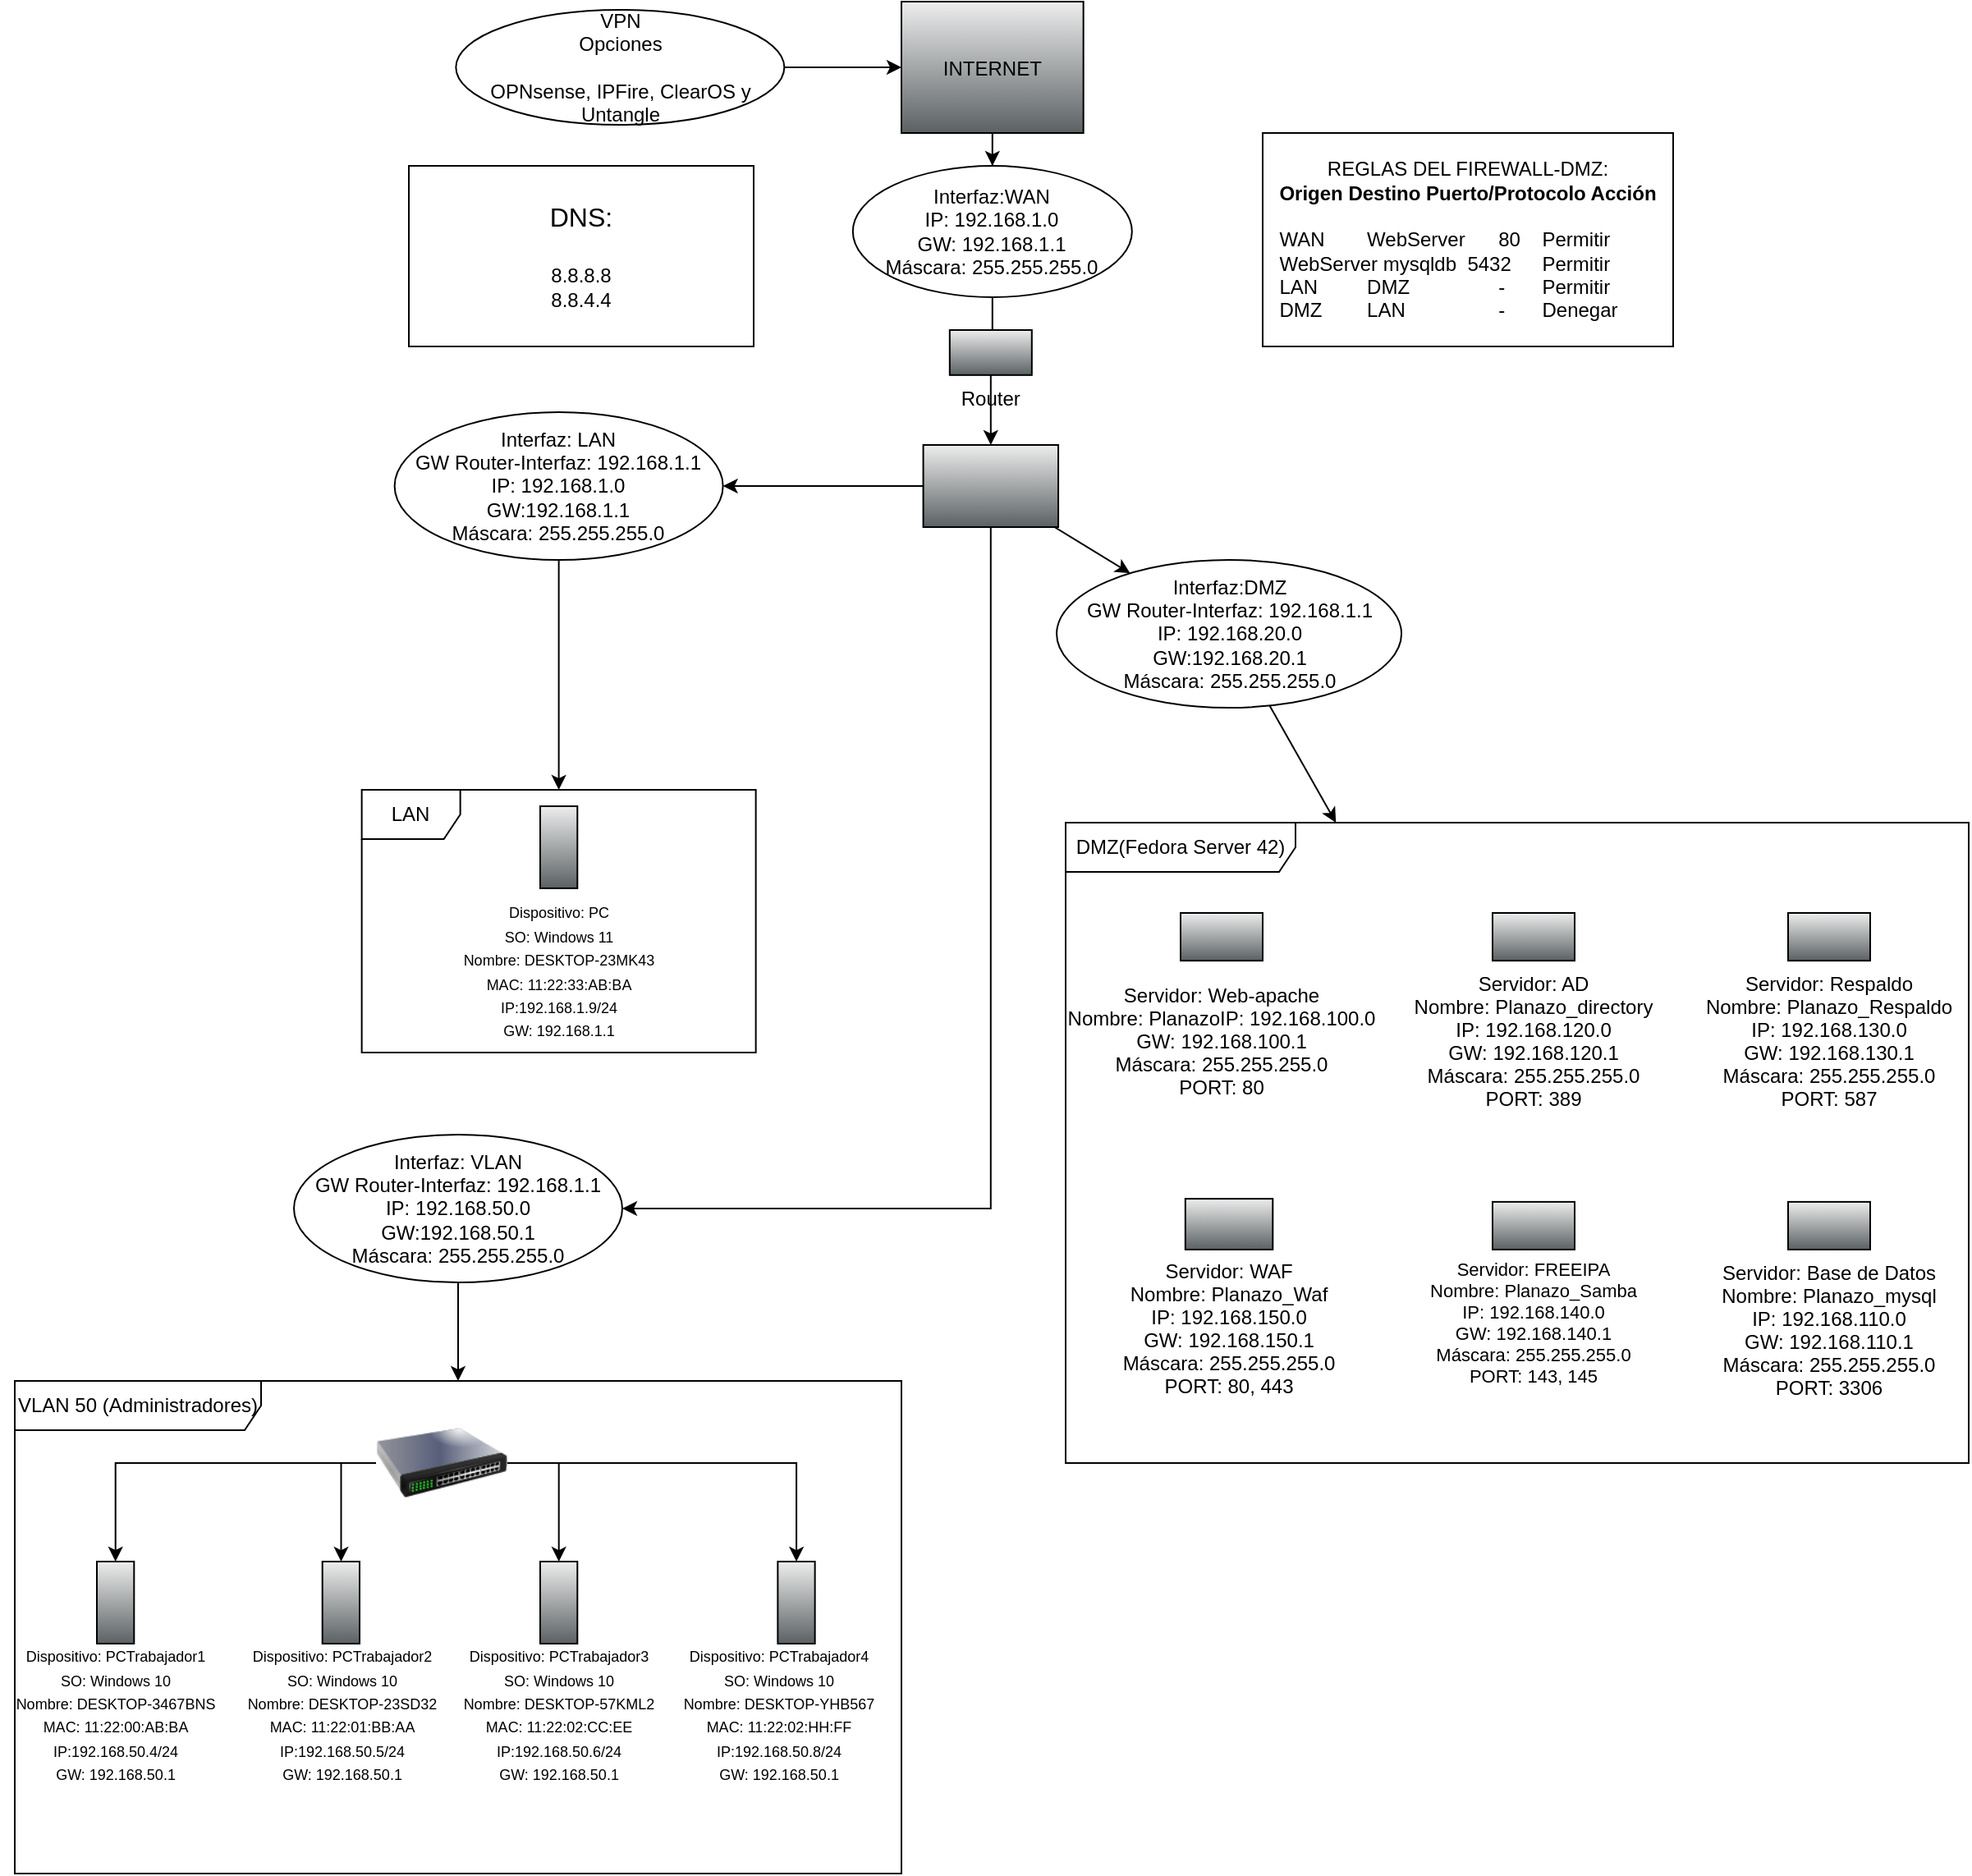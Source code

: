 <mxfile version="28.1.0">
  <diagram name="Página-1" id="G03CkZAJwKk-HV-nEweV">
    <mxGraphModel grid="1" page="1" gridSize="10" guides="1" tooltips="1" connect="1" arrows="1" fold="1" pageScale="1" pageWidth="827" pageHeight="1169" math="0" shadow="0">
      <root>
        <mxCell id="0" />
        <mxCell id="1" parent="0" />
        <mxCell id="Rk5GAGyZ7KptpBcwDOgF-7" value="" style="edgeStyle=orthogonalEdgeStyle;rounded=0;orthogonalLoop=1;jettySize=auto;html=1;" edge="1" parent="1" source="Rk5GAGyZ7KptpBcwDOgF-1" target="Rk5GAGyZ7KptpBcwDOgF-9">
          <mxGeometry relative="1" as="geometry" />
        </mxCell>
        <mxCell id="Rk5GAGyZ7KptpBcwDOgF-1" value="INTERNET" style="shape=mxgraph.networks2.icon;aspect=fixed;fillColor=#EDEDED;strokeColor=#000000;gradientColor=#5B6163;network2IconShadow=1;network2bgFillColor=none;network2Icon=mxgraph.networks2.cloud;network2IconYOffset=-0.08;network2IconW=1.0;network2IconH=0.722;" vertex="1" parent="1">
          <mxGeometry x="330" y="10" width="110.82" height="80" as="geometry" />
        </mxCell>
        <mxCell id="Rk5GAGyZ7KptpBcwDOgF-13" value="" style="rounded=0;orthogonalLoop=1;jettySize=auto;html=1;exitX=0.495;exitY=0.52;exitDx=0;exitDy=0;exitPerimeter=0;" edge="1" parent="1" source="Rk5GAGyZ7KptpBcwDOgF-2" target="Rk5GAGyZ7KptpBcwDOgF-11">
          <mxGeometry relative="1" as="geometry" />
        </mxCell>
        <mxCell id="FVb7WY84SwMxEHU1vC-Q-52" value="" style="edgeStyle=orthogonalEdgeStyle;rounded=0;orthogonalLoop=1;jettySize=auto;html=1;" edge="1" parent="1" source="Rk5GAGyZ7KptpBcwDOgF-2" target="Rk5GAGyZ7KptpBcwDOgF-15">
          <mxGeometry relative="1" as="geometry" />
        </mxCell>
        <mxCell id="Rk5GAGyZ7KptpBcwDOgF-2" value="" style="shape=mxgraph.networks2.icon;aspect=fixed;fillColor=#EDEDED;strokeColor=#000000;gradientColor=#5B6163;network2IconShadow=1;network2bgFillColor=none;network2Icon=mxgraph.networks2.firewall;network2IconXOffset=0.0;network2IconYOffset=0.0;network2IconW=1;network2IconH=0.608;" vertex="1" parent="1">
          <mxGeometry x="343.29" y="280" width="82.24" height="50" as="geometry" />
        </mxCell>
        <mxCell id="Rk5GAGyZ7KptpBcwDOgF-6" value="DMZ(Fedora Server 42)" style="shape=umlFrame;whiteSpace=wrap;html=1;pointerEvents=0;width=140;height=30;" vertex="1" parent="1">
          <mxGeometry x="430" y="510" width="550" height="390" as="geometry" />
        </mxCell>
        <mxCell id="FVb7WY84SwMxEHU1vC-Q-51" value="" style="edgeStyle=orthogonalEdgeStyle;rounded=0;orthogonalLoop=1;jettySize=auto;html=1;" edge="1" parent="1" source="Rk5GAGyZ7KptpBcwDOgF-2" target="FVb7WY84SwMxEHU1vC-Q-13">
          <mxGeometry relative="1" as="geometry">
            <mxPoint x="369.966" y="360" as="sourcePoint" />
            <Array as="points">
              <mxPoint x="384" y="745" />
            </Array>
          </mxGeometry>
        </mxCell>
        <mxCell id="Rk5GAGyZ7KptpBcwDOgF-9" value="&lt;div&gt;Interfaz:WAN&lt;/div&gt;&lt;div&gt;IP: 192.168.1.0&lt;/div&gt;&lt;div&gt;GW: 192.168.1.1&lt;/div&gt;&lt;div&gt;Máscara: 255.255.255.0&lt;/div&gt;" style="ellipse;whiteSpace=wrap;html=1;" vertex="1" parent="1">
          <mxGeometry x="300.41" y="110" width="170" height="80" as="geometry" />
        </mxCell>
        <mxCell id="Rk5GAGyZ7KptpBcwDOgF-14" value="" style="rounded=0;orthogonalLoop=1;jettySize=auto;html=1;" edge="1" parent="1" source="Rk5GAGyZ7KptpBcwDOgF-11" target="Rk5GAGyZ7KptpBcwDOgF-6">
          <mxGeometry relative="1" as="geometry" />
        </mxCell>
        <mxCell id="Rk5GAGyZ7KptpBcwDOgF-11" value="&lt;div&gt;Interfaz:DMZ&lt;/div&gt;&lt;div&gt;GW Router-Interfaz: 192.168.1.1 &lt;br&gt;&lt;/div&gt;&lt;div&gt;IP: 192.168.20.0&lt;/div&gt;&lt;div&gt;GW:192.168.20.1&lt;/div&gt;&lt;div&gt;Máscara: 255.255.255.0&lt;/div&gt;" style="ellipse;whiteSpace=wrap;html=1;" vertex="1" parent="1">
          <mxGeometry x="424.53" y="350" width="210" height="90" as="geometry" />
        </mxCell>
        <mxCell id="Rk5GAGyZ7KptpBcwDOgF-22" value="" style="edgeStyle=orthogonalEdgeStyle;rounded=0;orthogonalLoop=1;jettySize=auto;html=1;" edge="1" parent="1" source="Rk5GAGyZ7KptpBcwDOgF-15" target="Rk5GAGyZ7KptpBcwDOgF-17">
          <mxGeometry relative="1" as="geometry" />
        </mxCell>
        <mxCell id="Rk5GAGyZ7KptpBcwDOgF-15" value="&lt;div&gt;Interfaz: LAN&lt;/div&gt;&lt;div&gt;GW Router-Interfaz: 192.168.1.1 &lt;br&gt;&lt;/div&gt;&lt;div&gt;IP: 192.168.1.0&lt;/div&gt;&lt;div&gt;GW:192.168.1.1&lt;/div&gt;&lt;div&gt;Máscara: 255.255.255.0&lt;/div&gt;" style="ellipse;whiteSpace=wrap;html=1;" vertex="1" parent="1">
          <mxGeometry x="21.32" y="260" width="200" height="90" as="geometry" />
        </mxCell>
        <mxCell id="Rk5GAGyZ7KptpBcwDOgF-17" value="LAN" style="shape=umlFrame;whiteSpace=wrap;html=1;pointerEvents=0;" vertex="1" parent="1">
          <mxGeometry x="1.32" y="490" width="240" height="160" as="geometry" />
        </mxCell>
        <mxCell id="Rk5GAGyZ7KptpBcwDOgF-19" value="" style="shape=mxgraph.networks2.icon;aspect=fixed;fillColor=#EDEDED;strokeColor=#000000;gradientColor=#5B6163;network2IconShadow=1;network2bgFillColor=none;network2Icon=mxgraph.networks2.desktop_pc;network2IconXOffset=-0.003;network2IconYOffset=0.0;network2IconW=0.453;network2IconH=1.0;" vertex="1" parent="1">
          <mxGeometry x="110.0" y="500" width="22.65" height="49.975" as="geometry" />
        </mxCell>
        <mxCell id="Rk5GAGyZ7KptpBcwDOgF-20" value="&lt;div&gt;&lt;font style=&quot;font-size: 9px;&quot;&gt;Dispositivo: PC&lt;/font&gt;&lt;/div&gt;&lt;div&gt;&lt;font style=&quot;font-size: 9px;&quot;&gt;SO: Windows 11&lt;/font&gt;&lt;/div&gt;&lt;div&gt;&lt;font style=&quot;font-size: 9px;&quot;&gt;Nombre: DESKTOP-23MK43&lt;/font&gt;&lt;/div&gt;&lt;div&gt;&lt;font style=&quot;font-size: 9px;&quot;&gt;MAC: 11:22:33:AB:BA&lt;/font&gt;&lt;/div&gt;&lt;div&gt;&lt;font style=&quot;font-size: 9px;&quot;&gt;IP:192.168.1.9/24&lt;/font&gt;&lt;/div&gt;&lt;div&gt;&lt;font style=&quot;font-size: 9px;&quot;&gt;GW: 192.168.1.1&lt;/font&gt;&lt;/div&gt;" style="text;html=1;align=center;verticalAlign=middle;resizable=0;points=[];autosize=1;strokeColor=none;fillColor=none;" vertex="1" parent="1">
          <mxGeometry x="51.33" y="549.97" width="140" height="100" as="geometry" />
        </mxCell>
        <mxCell id="Rk5GAGyZ7KptpBcwDOgF-23" value="&#xa;&#xa;&#xa;&#xa;&#xa;&#xa;&#xa;&#xa;&#xa;Servidor: Base de Datos&#xa;Nombre: Planazo_mysql&#xa;IP: 192.168.110.0&#xa;GW: 192.168.110.1&#xa;Máscara: 255.255.255.0&#xa;PORT: 3306" style="fillColorStyles=neutralFill;neutralFill=#9DA6A8;shape=mxgraph.networks2.icon;aspect=fixed;fillColor=#EDEDED;strokeColor=#000000;gradientColor=#5B6163;network2IconShadow=1;network2bgFillColor=none;network2Icon=mxgraph.networks2.server;network2IconW=1.0;network2IconH=0.581;" vertex="1" parent="1">
          <mxGeometry x="870" y="740.94" width="50.005" height="29.06" as="geometry" />
        </mxCell>
        <mxCell id="Rk5GAGyZ7KptpBcwDOgF-24" value="&#xa;&#xa;&#xa;&#xa;&#xa;&#xa;&#xa;&#xa;&#xa;Servidor: FREEIPA&#xa;Nombre: Planazo_Samba&#xa;IP: 192.168.140.0&#xa;GW: 192.168.140.1&#xa;Máscara: 255.255.255.0&#xa;PORT: 143, 145" style="fillColorStyles=neutralFill;neutralFill=#9DA6A8;shape=mxgraph.networks2.icon;aspect=fixed;fillColor=#EDEDED;strokeColor=#000000;gradientColor=#5B6163;network2IconShadow=1;network2bgFillColor=none;network2Icon=mxgraph.networks2.server;network2IconW=1.0;network2IconH=0.581;fontSize=11;verticalAlign=middle;" vertex="1" parent="1">
          <mxGeometry x="690" y="740.94" width="50.005" height="29.06" as="geometry" />
        </mxCell>
        <mxCell id="Rk5GAGyZ7KptpBcwDOgF-25" value="&#xa;&#xa;&#xa;&#xa;&#xa;&#xa;&#xa;&#xa;&#xa;Servidor: Web-apache&#xa;Nombre: PlanazoIP: 192.168.100.0&#xa;GW: 192.168.100.1&#xa;Máscara: 255.255.255.0&#xa;PORT: 80" style="fillColorStyles=neutralFill;neutralFill=#9DA6A8;shape=mxgraph.networks2.icon;fillColor=#EDEDED;strokeColor=#000000;gradientColor=#5B6163;network2IconShadow=1;network2bgFillColor=none;network2Icon=mxgraph.networks2.server;network2IconW=1.0;network2IconH=0.581;" vertex="1" parent="1">
          <mxGeometry x="500" y="565" width="50.005" height="29.06" as="geometry" />
        </mxCell>
        <mxCell id="Rk5GAGyZ7KptpBcwDOgF-26" value="&#xa;&#xa;&#xa;&#xa;&#xa;&#xa;&#xa;&#xa;&#xa;Servidor: Respaldo&#xa;Nombre: Planazo_Respaldo&#xa;IP: 192.168.130.0&#xa;GW: 192.168.130.1&#xa;Máscara: 255.255.255.0&#xa;PORT: 587" style="fillColorStyles=neutralFill;neutralFill=#9DA6A8;shape=mxgraph.networks2.icon;aspect=fixed;fillColor=#EDEDED;strokeColor=#000000;gradientColor=#5B6163;network2IconShadow=1;network2bgFillColor=none;network2Icon=mxgraph.networks2.server;network2IconW=1.0;network2IconH=0.581;" vertex="1" parent="1">
          <mxGeometry x="870" y="565.0" width="50.005" height="29.06" as="geometry" />
        </mxCell>
        <mxCell id="Rk5GAGyZ7KptpBcwDOgF-27" value="&#xa;&#xa;&#xa;&#xa;&#xa;&#xa;&#xa;&#xa;&#xa;Servidor: WAF&#xa;Nombre: Planazo_Waf&#xa;IP: 192.168.150.0&#xa;GW: 192.168.150.1&#xa;Máscara: 255.255.255.0&#xa;PORT: 80, 443" style="fillColorStyles=neutralFill;neutralFill=#9DA6A8;shape=mxgraph.networks2.icon;aspect=fixed;fillColor=#EDEDED;strokeColor=#000000;gradientColor=#5B6163;network2IconShadow=1;network2bgFillColor=none;network2Icon=mxgraph.networks2.server;network2IconW=1.0;network2IconH=0.581;" vertex="1" parent="1">
          <mxGeometry x="502.91" y="739.06" width="53.24" height="30.94" as="geometry" />
        </mxCell>
        <mxCell id="FVb7WY84SwMxEHU1vC-Q-4" value="" style="edgeStyle=orthogonalEdgeStyle;rounded=0;orthogonalLoop=1;jettySize=auto;html=1;entryX=0.531;entryY=0.46;entryDx=0;entryDy=0;entryPerimeter=0;" edge="1" parent="1" source="Rk5GAGyZ7KptpBcwDOgF-9" target="FVb7WY84SwMxEHU1vC-Q-2">
          <mxGeometry relative="1" as="geometry">
            <mxPoint x="385" y="190" as="sourcePoint" />
            <mxPoint x="386" y="313" as="targetPoint" />
          </mxGeometry>
        </mxCell>
        <mxCell id="FVb7WY84SwMxEHU1vC-Q-7" value="" style="edgeStyle=orthogonalEdgeStyle;rounded=0;orthogonalLoop=1;jettySize=auto;html=1;" edge="1" parent="1" source="FVb7WY84SwMxEHU1vC-Q-2" target="Rk5GAGyZ7KptpBcwDOgF-2">
          <mxGeometry relative="1" as="geometry" />
        </mxCell>
        <mxCell id="FVb7WY84SwMxEHU1vC-Q-2" value="&#xa;&#xa;Router" style="fillColorStyles=neutralFill;neutralFill=#9DA6A8;shape=mxgraph.networks2.icon;aspect=fixed;fillColor=#EDEDED;strokeColor=#000000;gradientColor=#5B6163;network2IconShadow=1;network2bgFillColor=none;network2Icon=mxgraph.networks2.router;network2IconXOffset=0.0;network2IconYOffset=-0.114;network2IconW=1;network2IconH=0.548;verticalAlign=top;" vertex="1" parent="1">
          <mxGeometry x="359.41" y="210" width="50" height="27.425" as="geometry" />
        </mxCell>
        <mxCell id="FVb7WY84SwMxEHU1vC-Q-8" value="&lt;div&gt;&lt;font style=&quot;font-size: 16px;&quot;&gt;DNS:&lt;/font&gt;&lt;/div&gt;&lt;div&gt;&lt;font style=&quot;font-size: 16px;&quot;&gt;&lt;br&gt;&lt;/font&gt;&lt;/div&gt;&lt;div&gt;8.8.8.8&lt;/div&gt;&lt;div&gt;8.8.4.4&lt;/div&gt;" style="rounded=0;whiteSpace=wrap;html=1;" vertex="1" parent="1">
          <mxGeometry x="30" y="110" width="210" height="110" as="geometry" />
        </mxCell>
        <mxCell id="FVb7WY84SwMxEHU1vC-Q-9" value="&lt;div&gt;REGLAS DEL FIREWALL-DMZ:&lt;/div&gt;&lt;div align=&quot;left&quot;&gt;&lt;b&gt;Origen Destino Puerto/Protocolo Acción&lt;/b&gt;&lt;/div&gt;&lt;div align=&quot;left&quot;&gt;&lt;br&gt;&lt;/div&gt;&lt;div align=&quot;left&quot;&gt;WAN &lt;span style=&quot;white-space: pre;&quot;&gt;&#x9;&lt;/span&gt;WebServer &lt;span style=&quot;white-space: pre;&quot;&gt;&#x9;&lt;/span&gt;80 &lt;span style=&quot;white-space: pre;&quot;&gt;&#x9;&lt;/span&gt;Permitir&lt;/div&gt;&lt;div align=&quot;left&quot;&gt;WebServer mysqldb&amp;nbsp; 5432&lt;span style=&quot;white-space: pre;&quot;&gt;&#x9;&lt;/span&gt;Permitir&lt;/div&gt;&lt;div align=&quot;left&quot;&gt;LAN &lt;span style=&quot;white-space: pre;&quot;&gt;&#x9;&lt;/span&gt;DMZ&lt;span style=&quot;white-space: pre;&quot;&gt;&#x9;&lt;/span&gt; &lt;span style=&quot;white-space: pre;&quot;&gt;&#x9;&lt;/span&gt;- &lt;span style=&quot;white-space: pre;&quot;&gt;&#x9;&lt;/span&gt;Permitir&lt;/div&gt;&lt;div align=&quot;left&quot;&gt;DMZ &lt;span style=&quot;white-space: pre;&quot;&gt;&#x9;&lt;/span&gt;LAN &lt;span style=&quot;white-space: pre;&quot;&gt;&#x9;&lt;/span&gt;&lt;span style=&quot;white-space: pre;&quot;&gt;&#x9;&lt;/span&gt;- &lt;span style=&quot;white-space: pre;&quot;&gt;&#x9;&lt;/span&gt;Denegar&lt;/div&gt;" style="rounded=0;whiteSpace=wrap;html=1;" vertex="1" parent="1">
          <mxGeometry x="550" y="90" width="250" height="130" as="geometry" />
        </mxCell>
        <mxCell id="FVb7WY84SwMxEHU1vC-Q-11" value="" style="edgeStyle=orthogonalEdgeStyle;rounded=0;orthogonalLoop=1;jettySize=auto;html=1;" edge="1" parent="1" source="FVb7WY84SwMxEHU1vC-Q-10" target="Rk5GAGyZ7KptpBcwDOgF-1">
          <mxGeometry relative="1" as="geometry" />
        </mxCell>
        <mxCell id="FVb7WY84SwMxEHU1vC-Q-10" value="&lt;div&gt;VPN&lt;/div&gt;&lt;div&gt;Opciones&lt;/div&gt;&lt;div&gt;&lt;br&gt;&lt;/div&gt;&lt;span data-huuid=&quot;12838696796256502135&quot;&gt;&lt;span&gt;OPNsense, IPFire, ClearOS y Untangle&lt;/span&gt;&lt;/span&gt;" style="ellipse;whiteSpace=wrap;html=1;" vertex="1" parent="1">
          <mxGeometry x="58.67" y="15" width="200" height="70" as="geometry" />
        </mxCell>
        <mxCell id="FVb7WY84SwMxEHU1vC-Q-12" value="VLAN 50 (Administradores)" style="shape=umlFrame;whiteSpace=wrap;html=1;pointerEvents=0;width=150;height=30;" vertex="1" parent="1">
          <mxGeometry x="-210" y="850" width="540" height="300" as="geometry" />
        </mxCell>
        <mxCell id="FVb7WY84SwMxEHU1vC-Q-16" value="" style="edgeStyle=orthogonalEdgeStyle;rounded=0;orthogonalLoop=1;jettySize=auto;html=1;" edge="1" parent="1" source="FVb7WY84SwMxEHU1vC-Q-13" target="FVb7WY84SwMxEHU1vC-Q-12">
          <mxGeometry relative="1" as="geometry" />
        </mxCell>
        <mxCell id="FVb7WY84SwMxEHU1vC-Q-13" value="&lt;div&gt;Interfaz: VLAN&lt;/div&gt;&lt;div&gt;GW Router-Interfaz: 192.168.1.1 &lt;br&gt;&lt;/div&gt;&lt;div&gt;IP: 192.168.50.0&lt;/div&gt;&lt;div&gt;GW:192.168.50.1&lt;/div&gt;&lt;div&gt;Máscara: 255.255.255.0&lt;/div&gt;" style="ellipse;whiteSpace=wrap;html=1;" vertex="1" parent="1">
          <mxGeometry x="-40" y="700.0" width="200" height="90" as="geometry" />
        </mxCell>
        <mxCell id="FVb7WY84SwMxEHU1vC-Q-23" value="&#xa;&#xa;&#xa;&#xa;&#xa;&#xa;&#xa;&#xa;&#xa;Servidor: AD&#xa;Nombre: Planazo_directory&#xa;IP: 192.168.120.0&#xa;GW: 192.168.120.1&#xa;Máscara: 255.255.255.0&#xa;PORT: 389" style="fillColorStyles=neutralFill;neutralFill=#9DA6A8;shape=mxgraph.networks2.icon;aspect=fixed;fillColor=#EDEDED;strokeColor=#000000;gradientColor=#5B6163;network2IconShadow=1;network2bgFillColor=none;network2Icon=mxgraph.networks2.server;network2IconW=1.0;network2IconH=0.581;" vertex="1" parent="1">
          <mxGeometry x="690" y="565" width="50.005" height="29.06" as="geometry" />
        </mxCell>
        <mxCell id="FVb7WY84SwMxEHU1vC-Q-36" value="" style="shape=mxgraph.networks2.icon;aspect=fixed;fillColor=#EDEDED;strokeColor=#000000;gradientColor=#5B6163;network2IconShadow=1;network2bgFillColor=none;network2Icon=mxgraph.networks2.desktop_pc;network2IconXOffset=-0.003;network2IconYOffset=0.0;network2IconW=0.453;network2IconH=1.0;" vertex="1" parent="1">
          <mxGeometry x="-160" y="960" width="22.65" height="49.975" as="geometry" />
        </mxCell>
        <mxCell id="FVb7WY84SwMxEHU1vC-Q-37" value="" style="shape=mxgraph.networks2.icon;aspect=fixed;fillColor=#EDEDED;strokeColor=#000000;gradientColor=#5B6163;network2IconShadow=1;network2bgFillColor=none;network2Icon=mxgraph.networks2.desktop_pc;network2IconXOffset=-0.003;network2IconYOffset=0.0;network2IconW=0.453;network2IconH=1.0;" vertex="1" parent="1">
          <mxGeometry x="-22.65" y="960.01" width="22.65" height="49.975" as="geometry" />
        </mxCell>
        <mxCell id="FVb7WY84SwMxEHU1vC-Q-38" value="" style="shape=mxgraph.networks2.icon;aspect=fixed;fillColor=#EDEDED;strokeColor=#000000;gradientColor=#5B6163;network2IconShadow=1;network2bgFillColor=none;network2Icon=mxgraph.networks2.desktop_pc;network2IconXOffset=-0.003;network2IconYOffset=0.0;network2IconW=0.453;network2IconH=1.0;" vertex="1" parent="1">
          <mxGeometry x="110" y="960.01" width="22.65" height="49.975" as="geometry" />
        </mxCell>
        <mxCell id="FVb7WY84SwMxEHU1vC-Q-39" value="" style="shape=mxgraph.networks2.icon;aspect=fixed;fillColor=#EDEDED;strokeColor=#000000;gradientColor=#5B6163;network2IconShadow=1;network2bgFillColor=none;network2Icon=mxgraph.networks2.desktop_pc;network2IconXOffset=-0.003;network2IconYOffset=0.0;network2IconW=0.453;network2IconH=1.0;" vertex="1" parent="1">
          <mxGeometry x="254.68" y="960.01" width="22.65" height="49.975" as="geometry" />
        </mxCell>
        <mxCell id="FVb7WY84SwMxEHU1vC-Q-40" value="&lt;div&gt;&lt;font style=&quot;font-size: 9px;&quot;&gt;Dispositivo: PCTrabajador1&lt;/font&gt;&lt;/div&gt;&lt;div&gt;&lt;font style=&quot;font-size: 9px;&quot;&gt;SO: Windows 10&lt;/font&gt;&lt;/div&gt;&lt;div&gt;&lt;font style=&quot;font-size: 9px;&quot;&gt;Nombre: DESKTOP-3467BNS&lt;/font&gt;&lt;/div&gt;&lt;div&gt;&lt;font style=&quot;font-size: 9px;&quot;&gt;MAC: 11:22:00:AB:BA&lt;/font&gt;&lt;/div&gt;&lt;div&gt;&lt;font style=&quot;font-size: 9px;&quot;&gt;IP:192.168.50.4/24&lt;/font&gt;&lt;/div&gt;&lt;div&gt;&lt;font style=&quot;font-size: 9px;&quot;&gt;GW: 192.168.50.1&lt;/font&gt;&lt;/div&gt;&lt;div&gt;&lt;font style=&quot;font-size: 9px;&quot;&gt;&lt;br&gt;&lt;/font&gt;&lt;/div&gt;" style="text;html=1;align=center;verticalAlign=middle;resizable=0;points=[];autosize=1;strokeColor=none;fillColor=none;" vertex="1" parent="1">
          <mxGeometry x="-218.67" y="1004.97" width="140" height="110" as="geometry" />
        </mxCell>
        <mxCell id="FVb7WY84SwMxEHU1vC-Q-42" value="&lt;div&gt;&lt;font style=&quot;font-size: 9px;&quot;&gt;Dispositivo: PCTrabajador2&lt;/font&gt;&lt;/div&gt;&lt;div&gt;&lt;font style=&quot;font-size: 9px;&quot;&gt;SO: Windows 10&lt;/font&gt;&lt;/div&gt;&lt;div&gt;&lt;font style=&quot;font-size: 9px;&quot;&gt;Nombre: DESKTOP-23SD32&lt;/font&gt;&lt;/div&gt;&lt;div&gt;&lt;font style=&quot;font-size: 9px;&quot;&gt;MAC: 11:22:01:BB:AA&lt;/font&gt;&lt;/div&gt;&lt;div&gt;&lt;font style=&quot;font-size: 9px;&quot;&gt;IP:192.168.50.5/24&lt;/font&gt;&lt;/div&gt;&lt;div&gt;&lt;font style=&quot;font-size: 9px;&quot;&gt;GW: 192.168.50.1&lt;/font&gt;&lt;/div&gt;&lt;div&gt;&lt;font style=&quot;font-size: 9px;&quot;&gt;&lt;br&gt;&lt;/font&gt;&lt;/div&gt;" style="text;html=1;align=center;verticalAlign=middle;resizable=0;points=[];autosize=1;strokeColor=none;fillColor=none;" vertex="1" parent="1">
          <mxGeometry x="-81.33" y="1004.97" width="140" height="110" as="geometry" />
        </mxCell>
        <mxCell id="FVb7WY84SwMxEHU1vC-Q-43" value="&lt;div&gt;&lt;font style=&quot;font-size: 9px;&quot;&gt;Dispositivo: PCTrabajador3&lt;/font&gt;&lt;/div&gt;&lt;div&gt;&lt;font style=&quot;font-size: 9px;&quot;&gt;SO: Windows 10&lt;/font&gt;&lt;/div&gt;&lt;div&gt;&lt;font style=&quot;font-size: 9px;&quot;&gt;Nombre: DESKTOP-57KML2&lt;/font&gt;&lt;/div&gt;&lt;div&gt;&lt;font style=&quot;font-size: 9px;&quot;&gt;MAC: 11:22:02:CC:EE&lt;/font&gt;&lt;/div&gt;&lt;div&gt;&lt;font style=&quot;font-size: 9px;&quot;&gt;IP:192.168.50.6/24&lt;/font&gt;&lt;/div&gt;&lt;div&gt;&lt;font style=&quot;font-size: 9px;&quot;&gt;GW: 192.168.50.1&lt;/font&gt;&lt;/div&gt;&lt;div&gt;&lt;font style=&quot;font-size: 9px;&quot;&gt;&lt;br&gt;&lt;/font&gt;&lt;/div&gt;" style="text;html=1;align=center;verticalAlign=middle;resizable=0;points=[];autosize=1;strokeColor=none;fillColor=none;" vertex="1" parent="1">
          <mxGeometry x="51.32" y="1004.97" width="140" height="110" as="geometry" />
        </mxCell>
        <mxCell id="FVb7WY84SwMxEHU1vC-Q-44" value="&lt;div&gt;&lt;font style=&quot;font-size: 9px;&quot;&gt;Dispositivo: PCTrabajador4&lt;/font&gt;&lt;/div&gt;&lt;div&gt;&lt;font style=&quot;font-size: 9px;&quot;&gt;SO: Windows 10&lt;/font&gt;&lt;/div&gt;&lt;div&gt;&lt;font style=&quot;font-size: 9px;&quot;&gt;Nombre: DESKTOP-YHB567&lt;/font&gt;&lt;/div&gt;&lt;div&gt;&lt;font style=&quot;font-size: 9px;&quot;&gt;MAC: 11:22:02:HH:FF&lt;/font&gt;&lt;/div&gt;&lt;div&gt;&lt;font style=&quot;font-size: 9px;&quot;&gt;IP:192.168.50.8/24&lt;/font&gt;&lt;/div&gt;&lt;div&gt;&lt;font style=&quot;font-size: 9px;&quot;&gt;GW: 192.168.50.1&lt;/font&gt;&lt;/div&gt;&lt;div&gt;&lt;font style=&quot;font-size: 9px;&quot;&gt;&lt;br&gt;&lt;/font&gt;&lt;/div&gt;" style="text;html=1;align=center;verticalAlign=middle;resizable=0;points=[];autosize=1;strokeColor=none;fillColor=none;" vertex="1" parent="1">
          <mxGeometry x="185" y="1004.98" width="140" height="110" as="geometry" />
        </mxCell>
        <mxCell id="FVb7WY84SwMxEHU1vC-Q-47" value="" style="edgeStyle=orthogonalEdgeStyle;rounded=0;orthogonalLoop=1;jettySize=auto;html=1;" edge="1" parent="1" source="FVb7WY84SwMxEHU1vC-Q-46" target="FVb7WY84SwMxEHU1vC-Q-38">
          <mxGeometry relative="1" as="geometry" />
        </mxCell>
        <mxCell id="FVb7WY84SwMxEHU1vC-Q-46" value="" style="image;html=1;image=img/lib/clip_art/networking/Switch_128x128.png" vertex="1" parent="1">
          <mxGeometry x="10" y="860" width="80" height="80" as="geometry" />
        </mxCell>
        <mxCell id="FVb7WY84SwMxEHU1vC-Q-48" value="" style="edgeStyle=orthogonalEdgeStyle;rounded=0;orthogonalLoop=1;jettySize=auto;html=1;" edge="1" parent="1" source="FVb7WY84SwMxEHU1vC-Q-46" target="FVb7WY84SwMxEHU1vC-Q-37">
          <mxGeometry relative="1" as="geometry">
            <mxPoint x="-10" y="970" as="sourcePoint" />
            <mxPoint x="21" y="1030" as="targetPoint" />
          </mxGeometry>
        </mxCell>
        <mxCell id="FVb7WY84SwMxEHU1vC-Q-49" value="" style="edgeStyle=orthogonalEdgeStyle;rounded=0;orthogonalLoop=1;jettySize=auto;html=1;" edge="1" parent="1" source="FVb7WY84SwMxEHU1vC-Q-46" target="FVb7WY84SwMxEHU1vC-Q-36">
          <mxGeometry relative="1" as="geometry">
            <mxPoint x="-130" y="950" as="sourcePoint" />
            <mxPoint x="-99" y="1010" as="targetPoint" />
          </mxGeometry>
        </mxCell>
        <mxCell id="FVb7WY84SwMxEHU1vC-Q-50" value="" style="edgeStyle=orthogonalEdgeStyle;rounded=0;orthogonalLoop=1;jettySize=auto;html=1;" edge="1" parent="1" source="FVb7WY84SwMxEHU1vC-Q-46" target="FVb7WY84SwMxEHU1vC-Q-39">
          <mxGeometry relative="1" as="geometry">
            <mxPoint x="190" y="910" as="sourcePoint" />
            <mxPoint x="221" y="970" as="targetPoint" />
          </mxGeometry>
        </mxCell>
      </root>
    </mxGraphModel>
  </diagram>
</mxfile>
